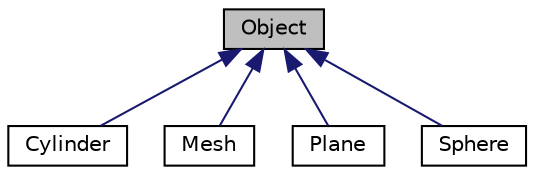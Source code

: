 digraph "Object"
{
  edge [fontname="Helvetica",fontsize="10",labelfontname="Helvetica",labelfontsize="10"];
  node [fontname="Helvetica",fontsize="10",shape=record];
  Node1 [label="Object",height=0.2,width=0.4,color="black", fillcolor="grey75", style="filled", fontcolor="black"];
  Node1 -> Node2 [dir="back",color="midnightblue",fontsize="10",style="solid"];
  Node2 [label="Cylinder",height=0.2,width=0.4,color="black", fillcolor="white", style="filled",URL="$classCylinder.html",tooltip="This class overrides the intersection method Object::intersect(). "];
  Node1 -> Node3 [dir="back",color="midnightblue",fontsize="10",style="solid"];
  Node3 [label="Mesh",height=0.2,width=0.4,color="black", fillcolor="white", style="filled",URL="$classMesh.html"];
  Node1 -> Node4 [dir="back",color="midnightblue",fontsize="10",style="solid"];
  Node4 [label="Plane",height=0.2,width=0.4,color="black", fillcolor="white", style="filled",URL="$classPlane.html"];
  Node1 -> Node5 [dir="back",color="midnightblue",fontsize="10",style="solid"];
  Node5 [label="Sphere",height=0.2,width=0.4,color="black", fillcolor="white", style="filled",URL="$classSphere.html"];
}
